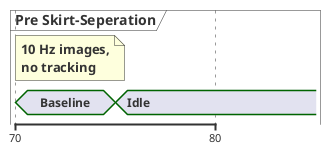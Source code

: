 @startuml infratracker

concise "Pre Skirt-Seperation" as I

scale 10 as 200 pixels

@70
I is "Baseline"
note top of I : 10 Hz images,\nno tracking

@+5
I is "Idle"


@enduml